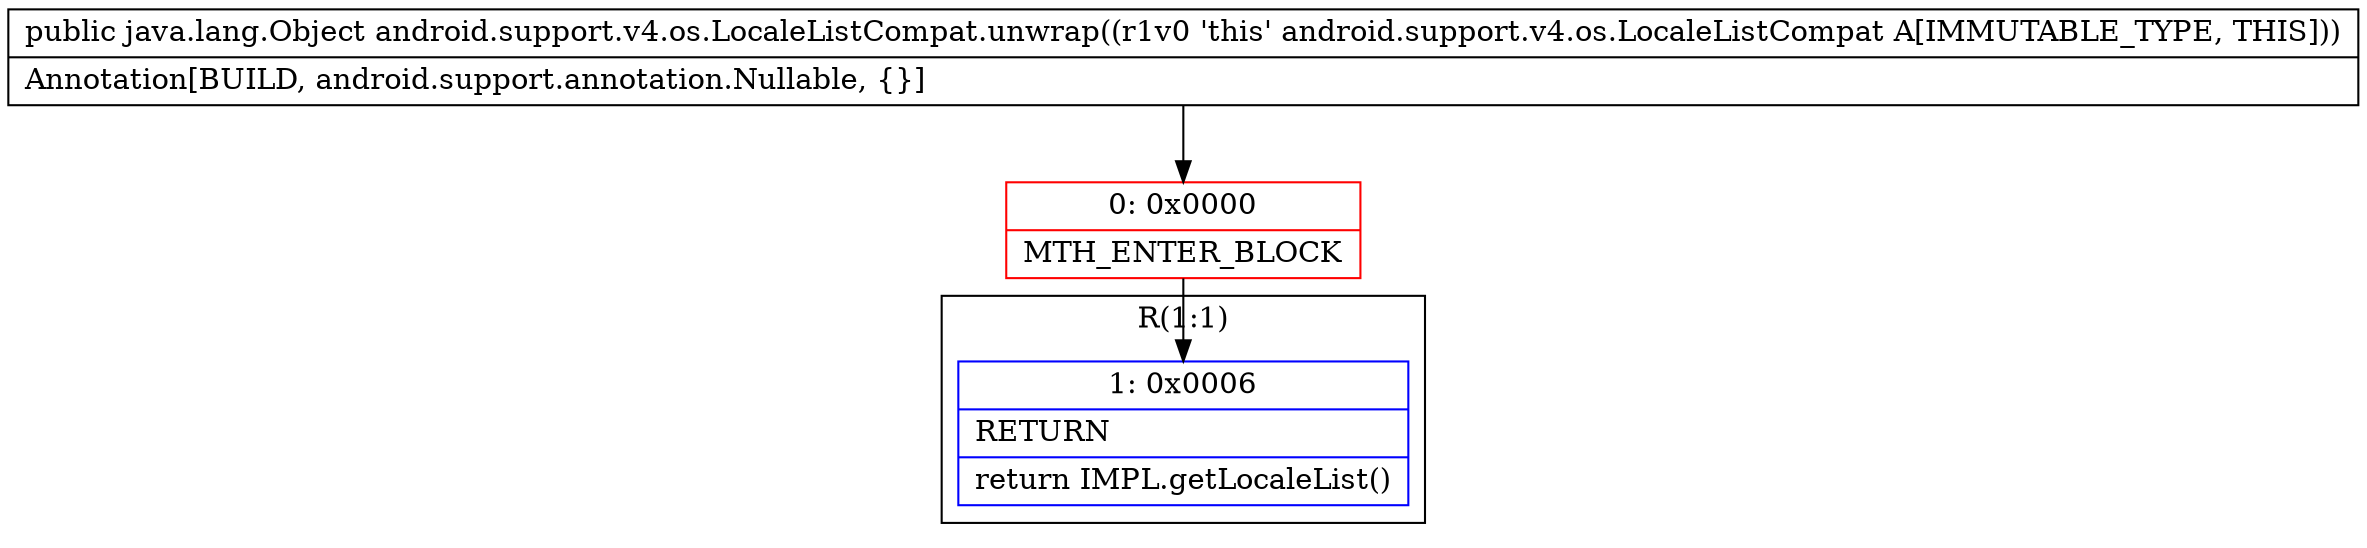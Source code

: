 digraph "CFG forandroid.support.v4.os.LocaleListCompat.unwrap()Ljava\/lang\/Object;" {
subgraph cluster_Region_1030092915 {
label = "R(1:1)";
node [shape=record,color=blue];
Node_1 [shape=record,label="{1\:\ 0x0006|RETURN\l|return IMPL.getLocaleList()\l}"];
}
Node_0 [shape=record,color=red,label="{0\:\ 0x0000|MTH_ENTER_BLOCK\l}"];
MethodNode[shape=record,label="{public java.lang.Object android.support.v4.os.LocaleListCompat.unwrap((r1v0 'this' android.support.v4.os.LocaleListCompat A[IMMUTABLE_TYPE, THIS]))  | Annotation[BUILD, android.support.annotation.Nullable, \{\}]\l}"];
MethodNode -> Node_0;
Node_0 -> Node_1;
}

